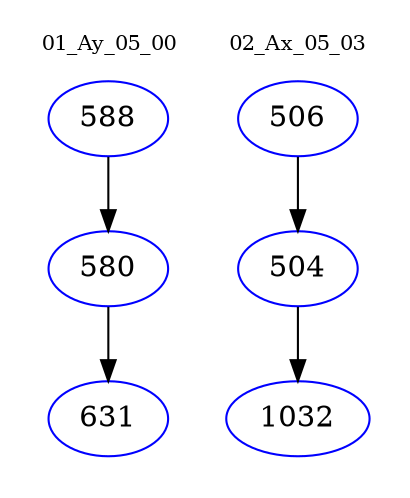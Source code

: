 digraph{
subgraph cluster_0 {
color = white
label = "01_Ay_05_00";
fontsize=10;
T0_588 [label="588", color="blue"]
T0_588 -> T0_580 [color="black"]
T0_580 [label="580", color="blue"]
T0_580 -> T0_631 [color="black"]
T0_631 [label="631", color="blue"]
}
subgraph cluster_1 {
color = white
label = "02_Ax_05_03";
fontsize=10;
T1_506 [label="506", color="blue"]
T1_506 -> T1_504 [color="black"]
T1_504 [label="504", color="blue"]
T1_504 -> T1_1032 [color="black"]
T1_1032 [label="1032", color="blue"]
}
}
